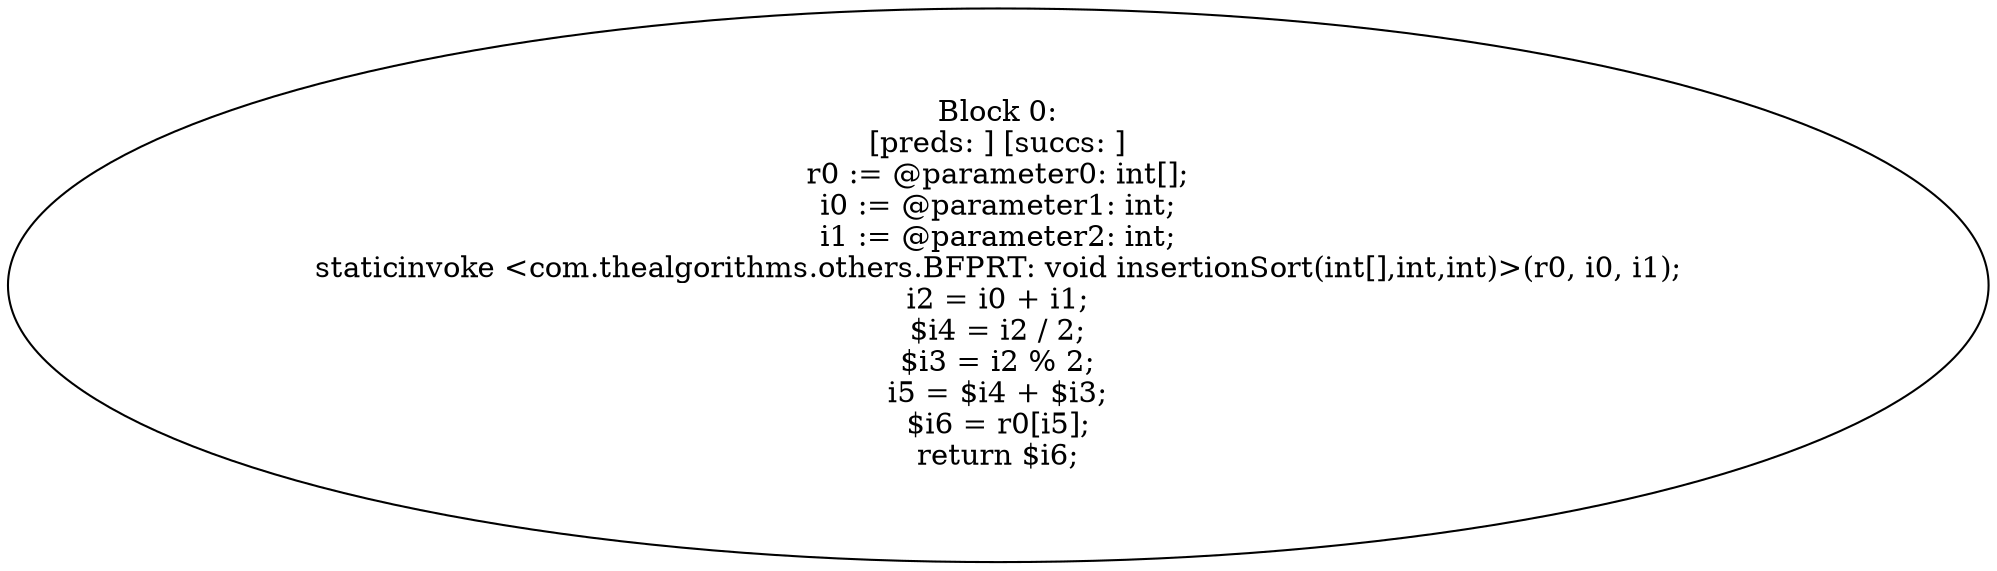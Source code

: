 digraph "unitGraph" {
    "Block 0:
[preds: ] [succs: ]
r0 := @parameter0: int[];
i0 := @parameter1: int;
i1 := @parameter2: int;
staticinvoke <com.thealgorithms.others.BFPRT: void insertionSort(int[],int,int)>(r0, i0, i1);
i2 = i0 + i1;
$i4 = i2 / 2;
$i3 = i2 % 2;
i5 = $i4 + $i3;
$i6 = r0[i5];
return $i6;
"
}
